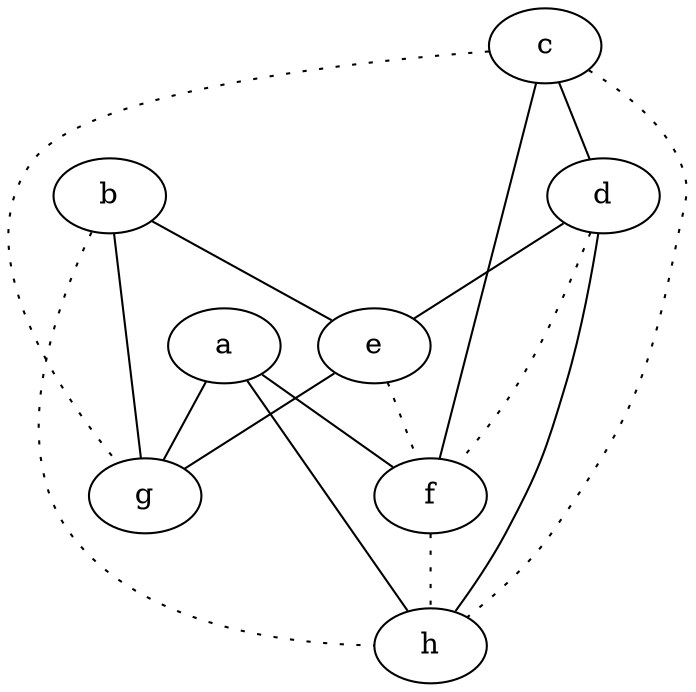 graph {
a -- f;
a -- g;
a -- h;
b -- e;
b -- g;
b -- h [style=dotted];
c -- d;
c -- f;
c -- g [style=dotted];
c -- h [style=dotted];
d -- e;
d -- f [style=dotted];
d -- h;
e -- f [style=dotted];
e -- g;
f -- h [style=dotted];
}
